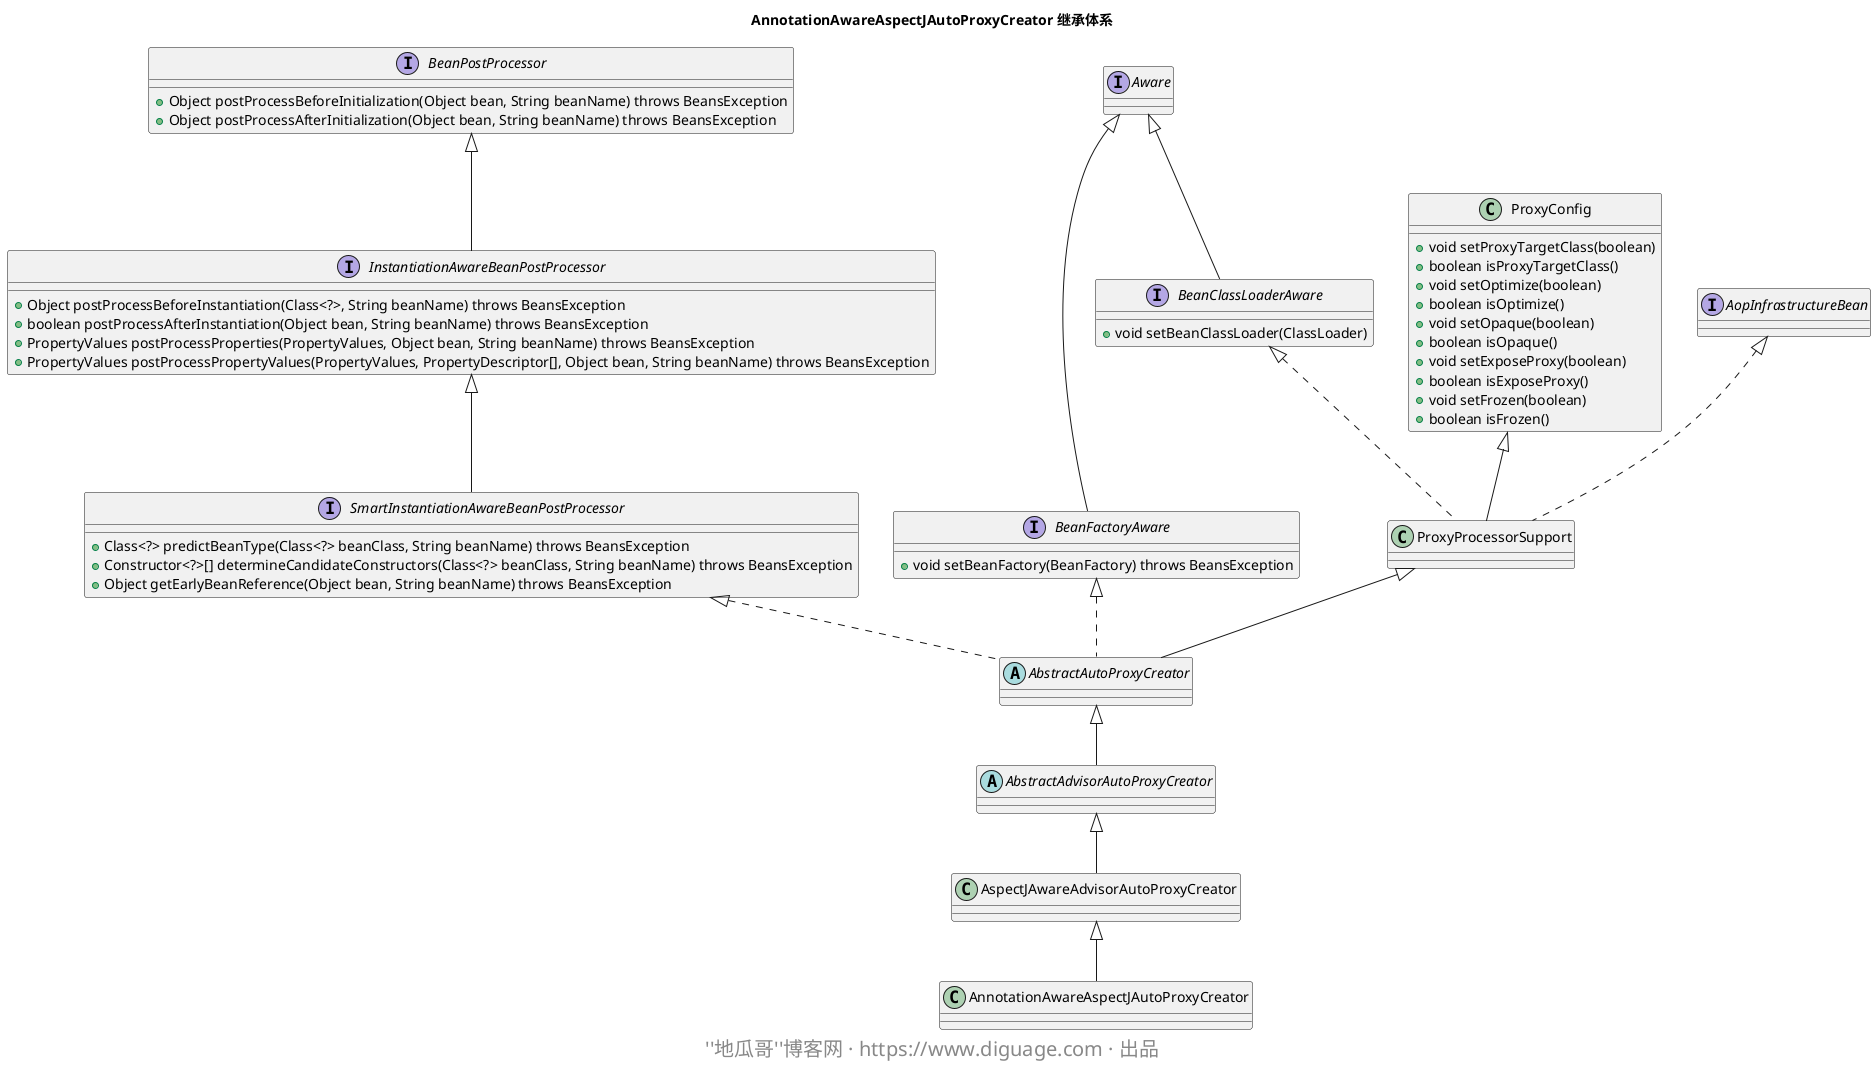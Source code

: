 @startuml

title **AnnotationAwareAspectJAutoProxyCreator 继承体系**

interface BeanPostProcessor {
  + Object postProcessBeforeInitialization(Object bean, String beanName) throws BeansException
  + Object postProcessAfterInitialization(Object bean, String beanName) throws BeansException
}

interface InstantiationAwareBeanPostProcessor extends BeanPostProcessor {
  + Object postProcessBeforeInstantiation(Class<?>, String beanName) throws BeansException
  + boolean postProcessAfterInstantiation(Object bean, String beanName) throws BeansException
  + PropertyValues postProcessProperties(PropertyValues, Object bean, String beanName) throws BeansException
  + PropertyValues postProcessPropertyValues(PropertyValues, PropertyDescriptor[], Object bean, String beanName) throws BeansException
}

interface BeanFactoryAware extends Aware {
  + void setBeanFactory(BeanFactory) throws BeansException
}
interface BeanClassLoaderAware extends Aware {
  + void setBeanClassLoader(ClassLoader)
}

interface SmartInstantiationAwareBeanPostProcessor extends InstantiationAwareBeanPostProcessor {
  + Class<?> predictBeanType(Class<?> beanClass, String beanName) throws BeansException
  + Constructor<?>[] determineCandidateConstructors(Class<?> beanClass, String beanName) throws BeansException
  + Object getEarlyBeanReference(Object bean, String beanName) throws BeansException
}

class ProxyConfig {
  + void setProxyTargetClass(boolean)
  + boolean isProxyTargetClass()
  + void setOptimize(boolean)
  + boolean isOptimize()
  + void setOpaque(boolean)
  + boolean isOpaque()
  + void setExposeProxy(boolean)
  + boolean isExposeProxy()
  + void setFrozen(boolean)
  + boolean isFrozen()
}

class ProxyProcessorSupport extends ProxyConfig implements BeanClassLoaderAware, AopInfrastructureBean

abstract class AbstractAutoProxyCreator extends ProxyProcessorSupport implements SmartInstantiationAwareBeanPostProcessor, BeanFactoryAware

abstract class AbstractAdvisorAutoProxyCreator extends AbstractAutoProxyCreator

class AspectJAwareAdvisorAutoProxyCreator extends AbstractAdvisorAutoProxyCreator

class AnnotationAwareAspectJAutoProxyCreator extends AspectJAwareAdvisorAutoProxyCreator

skinparam footerFontSize 20
footer ''地瓜哥''博客网 · https://www.diguage.com · 出品

@enduml